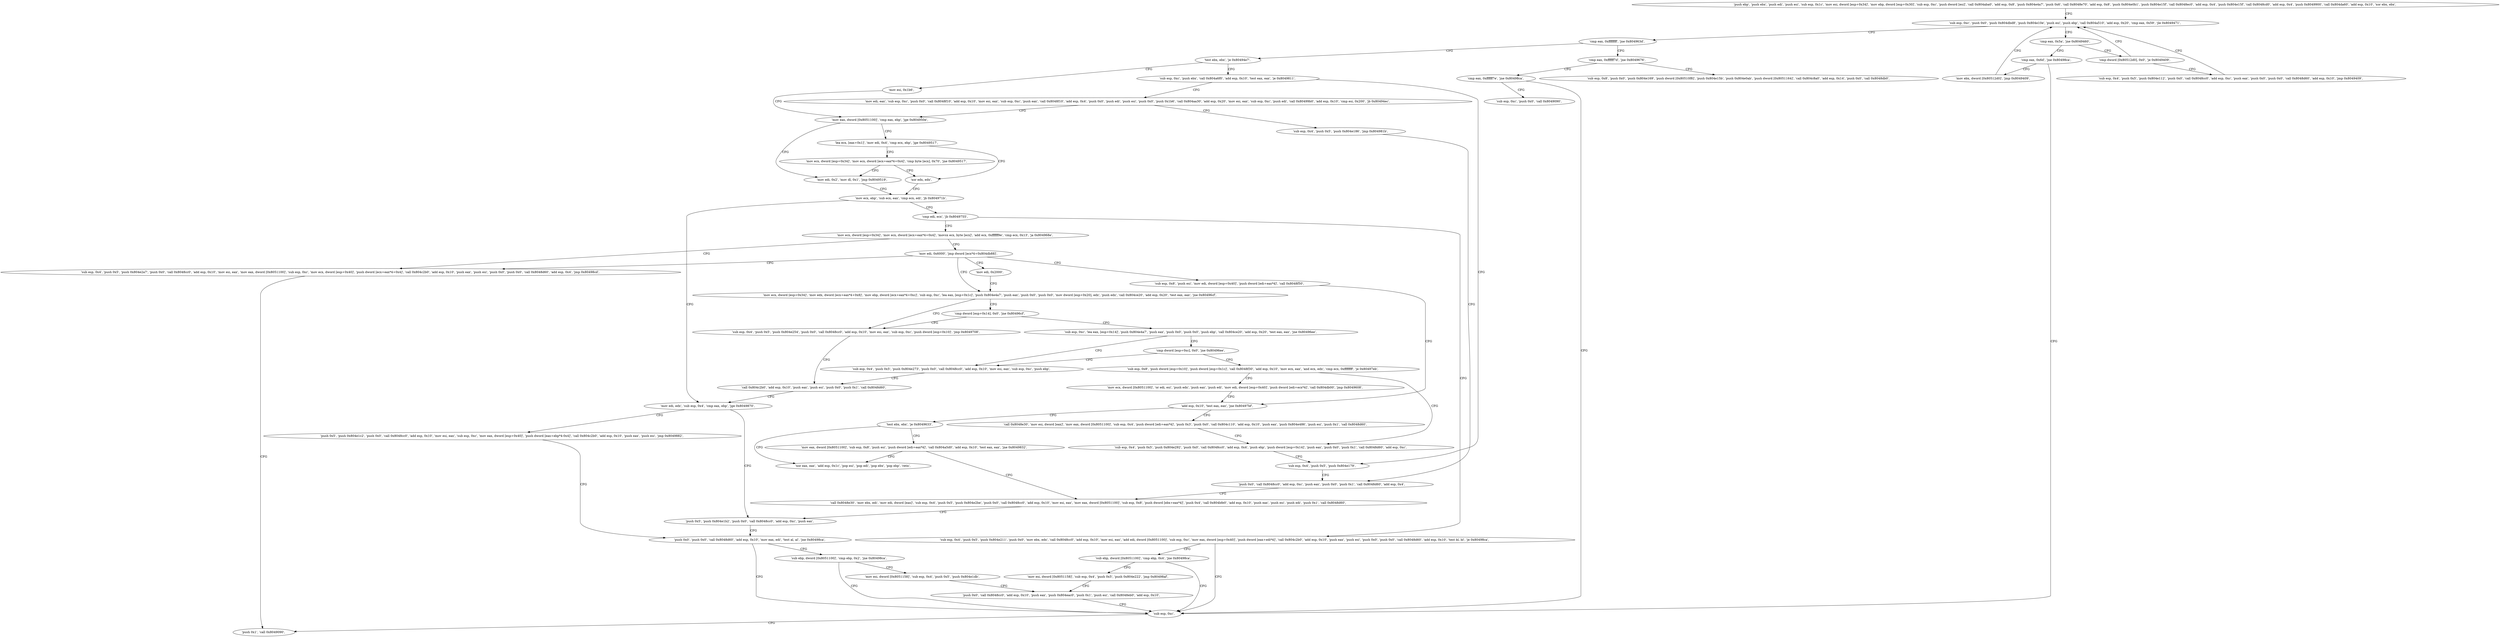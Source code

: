 digraph "func" {
"134517680" [label = "'push ebp', 'push ebx', 'push edi', 'push esi', 'sub esp, 0x1c', 'mov esi, dword [esp+0x34]', 'mov ebp, dword [esp+0x30]', 'sub esp, 0xc', 'push dword [esi]', 'call 0x804aba0', 'add esp, 0x8', 'push 0x804e4a7', 'push 0x6', 'call 0x8048e70', 'add esp, 0x8', 'push 0x804e0b1', 'push 0x804e15f', 'call 0x8048ec0', 'add esp, 0x4', 'push 0x804e15f', 'call 0x8048cd0', 'add esp, 0x4', 'push 0x8049900', 'call 0x804da60', 'add esp, 0x10', 'xor ebx, ebx', " ]
"134517769" [label = "'sub esp, 0xc', 'push 0x0', 'push 0x804dbd8', 'push 0x804e10e', 'push esi', 'push ebp', 'call 0x804a510', 'add esp, 0x20', 'cmp eax, 0x59', 'jle 0x8049471', " ]
"134517873" [label = "'cmp eax, 0xffffffff', 'jne 0x804963d', " ]
"134518333" [label = "'cmp eax, 0xffffff7d', 'jne 0x8049676', " ]
"134517882" [label = "'test ebx, ebx', 'je 0x80494e7', " ]
"134517799" [label = "'cmp eax, 0x5a', 'jne 0x8049460', " ]
"134517856" [label = "'cmp eax, 0x6d', 'jne 0x80498ca', " ]
"134517804" [label = "'cmp dword [0x80512d0], 0x0', 'je 0x8049409', " ]
"134518390" [label = "'cmp eax, 0xffffff7e', 'jne 0x80498ca', " ]
"134518340" [label = "'sub esp, 0x8', 'push 0x0', 'push 0x804e169', 'push dword [0x80510f8]', 'push 0x804e15b', 'push 0x804e0ab', 'push dword [0x8051164]', 'call 0x804c8a0', 'add esp, 0x14', 'push 0x0', 'call 0x8048db0', " ]
"134517991" [label = "'mov esi, 0x1b6', " ]
"134517886" [label = "'sub esp, 0xc', 'push ebx', 'call 0x804a6f0', 'add esp, 0x10', 'test eax, eax', 'je 0x8049811', " ]
"134518986" [label = "'sub esp, 0xc', " ]
"134517865" [label = "'mov ebx, dword [0x80512d0]', 'jmp 0x8049409', " ]
"134517813" [label = "'sub esp, 0x4', 'push 0x5', 'push 0x804e112', 'push 0x0', 'call 0x8048cc0', 'add esp, 0xc', 'push eax', 'push 0x0', 'push 0x0', 'call 0x8048d60', 'add esp, 0x10', 'jmp 0x8049409', " ]
"134518401" [label = "'sub esp, 0xc', 'push 0x0', 'call 0x8049090', " ]
"134517996" [label = "'mov eax, dword [0x8051100]', 'cmp eax, ebp', 'jge 0x804950e', " ]
"134518801" [label = "'sub esp, 0x4', 'push 0x5', 'push 0x804e179', " ]
"134517906" [label = "'mov edi, eax', 'sub esp, 0xc', 'push 0x0', 'call 0x8048f10', 'add esp, 0x10', 'mov esi, eax', 'sub esp, 0xc', 'push eax', 'call 0x8048f10', 'add esp, 0x4', 'push 0x0', 'push edi', 'push esi', 'push 0x0', 'push 0x1b6', 'call 0x804aa30', 'add esp, 0x20', 'mov esi, eax', 'sub esp, 0xc', 'push edi', 'call 0x80499b0', 'add esp, 0x10', 'cmp esi, 0x200', 'jb 0x80494ec', " ]
"134518989" [label = "'push 0x1', 'call 0x8049090', " ]
"134518030" [label = "'mov edi, 0x2', 'mov dl, 0x1', 'jmp 0x8049519', " ]
"134518041" [label = "'mov ecx, ebp', 'sub ecx, eax', 'cmp ecx, edi', 'jb 0x804971b', " ]
"134518005" [label = "'lea ecx, [eax+0x1]', 'mov edi, 0x4', 'cmp ecx, ebp', 'jge 0x8049517', " ]
"134518039" [label = "'xor edx, edx', " ]
"134518017" [label = "'mov ecx, dword [esp+0x34]', 'mov ecx, dword [ecx+eax*4+0x4]', 'cmp byte [ecx], 0x70', 'jne 0x8049517', " ]
"134518811" [label = "'push 0x0', 'call 0x8048cc0', 'add esp, 0xc', 'push eax', 'push 0x0', 'push 0x1', 'call 0x8048d60', 'add esp, 0x4', " ]
"134517976" [label = "'sub esp, 0x4', 'push 0x5', 'push 0x804e186', 'jmp 0x804981b', " ]
"134518555" [label = "'mov edi, edx', 'sub esp, 0x4', 'cmp eax, ebp', 'jge 0x8049870', " ]
"134518053" [label = "'cmp edi, ecx', 'jb 0x8049755', " ]
"134518932" [label = "'sub ebp, dword [0x8051100]', 'cmp ebp, 0x2', 'jne 0x80498ca', " ]
"134518943" [label = "'mov esi, dword [0x8051158]', 'sub esp, 0x4', 'push 0x5', 'push 0x804e1db', " ]
"134518896" [label = "'push 0x5', 'push 0x804e1b2', 'push 0x0', 'call 0x8048cc0', 'add esp, 0xc', 'push eax', " ]
"134518568" [label = "'push 0x5', 'push 0x804e1c2', 'push 0x0', 'call 0x8048cc0', 'add esp, 0x10', 'mov esi, eax', 'sub esp, 0xc', 'mov eax, dword [esp+0x40]', 'push dword [eax+ebp*4-0x4]', 'call 0x804c2b0', 'add esp, 0x10', 'push eax', 'push esi', 'jmp 0x8049882', " ]
"134518613" [label = "'sub esp, 0x4', 'push 0x5', 'push 0x804e211', 'push 0x0', 'mov ebx, edx', 'call 0x8048cc0', 'add esp, 0x10', 'mov esi, eax', 'add edi, dword [0x8051100]', 'sub esp, 0xc', 'mov eax, dword [esp+0x40]', 'push dword [eax+edi*4]', 'call 0x804c2b0', 'add esp, 0x10', 'push eax', 'push esi', 'push 0x0', 'push 0x0', 'call 0x8048d60', 'add esp, 0x10', 'test bl, bl', 'je 0x80498ca', " ]
"134518061" [label = "'mov ecx, dword [esp+0x34]', 'mov ecx, dword [ecx+eax*4+0x4]', 'movsx ecx, byte [ecx]', 'add ecx, 0xffffff9e', 'cmp ecx, 0x13', 'ja 0x804968e', " ]
"134518959" [label = "'push 0x0', 'call 0x8048cc0', 'add esp, 0x10', 'push eax', 'push 0x804eac0', 'push 0x1', 'push esi', 'call 0x8048eb0', 'add esp, 0x10', " ]
"134518834" [label = "'call 0x8048e30', 'mov ebx, edi', 'mov edi, dword [eax]', 'sub esp, 0x4', 'push 0x5', 'push 0x804e2be', 'push 0x0', 'call 0x8048cc0', 'add esp, 0x10', 'mov esi, eax', 'mov eax, dword [0x8051100]', 'sub esp, 0x8', 'push dword [ebx+eax*4]', 'push 0x4', 'call 0x804bfe0', 'add esp, 0x10', 'push eax', 'push esi', 'push edi', 'push 0x1', 'call 0x8048d60', " ]
"134518914" [label = "'push 0x0', 'push 0x0', 'call 0x8048d60', 'add esp, 0x10', 'mov eax, edi', 'test al, al', 'jne 0x80498ca', " ]
"134518683" [label = "'sub ebp, dword [0x8051100]', 'cmp ebp, 0x4', 'jne 0x80498ca', " ]
"134518414" [label = "'sub esp, 0x4', 'push 0x5', 'push 0x804e2a7', 'push 0x0', 'call 0x8048cc0', 'add esp, 0x10', 'mov esi, eax', 'mov eax, dword [0x8051100]', 'sub esp, 0xc', 'mov ecx, dword [esp+0x40]', 'push dword [ecx+eax*4+0x4]', 'call 0x804c2b0', 'add esp, 0x10', 'push eax', 'push esi', 'push 0x0', 'push 0x0', 'call 0x8048d60', 'add esp, 0x4', 'jmp 0x80498cd', " ]
"134518084" [label = "'mov edi, 0x6000', 'jmp dword [ecx*4+0x804db88]', " ]
"134518698" [label = "'mov esi, dword [0x8051158]', 'sub esp, 0x4', 'push 0x5', 'push 0x804e222', 'jmp 0x80498af', " ]
"134518096" [label = "'mov edi, 0x2000', " ]
"134518101" [label = "'mov ecx, dword [esp+0x34]', 'mov edx, dword [ecx+eax*4+0x8]', 'mov ebp, dword [ecx+eax*4+0xc]', 'sub esp, 0xc', 'lea eax, [esp+0x1c]', 'push 0x804e4a7', 'push eax', 'push 0x0', 'push 0x0', 'mov dword [esp+0x20], edx', 'push edx', 'call 0x804ce20', 'add esp, 0x20', 'test eax, eax', 'jne 0x80496cf', " ]
"134518264" [label = "'sub esp, 0x8', 'push esi', 'mov edi, dword [esp+0x40]', 'push dword [edi+eax*4]', 'call 0x8048f50', " ]
"134518479" [label = "'sub esp, 0x4', 'push 0x5', 'push 0x804e254', 'push 0x0', 'call 0x8048cc0', 'add esp, 0x10', 'mov esi, eax', 'sub esp, 0xc', 'push dword [esp+0x10]', 'jmp 0x8049708', " ]
"134518151" [label = "'cmp dword [esp+0x14], 0x0', 'jne 0x80496cf', " ]
"134518280" [label = "'add esp, 0x10', 'test eax, eax', 'jne 0x80497bf', " ]
"134518536" [label = "'call 0x804c2b0', 'add esp, 0x10', 'push eax', 'push esi', 'push 0x0', 'push 0x1', 'call 0x8048d60', " ]
"134518162" [label = "'sub esp, 0xc', 'lea eax, [esp+0x14]', 'push 0x804e4a7', 'push eax', 'push 0x0', 'push 0x0', 'push ebp', 'call 0x804ce20', 'add esp, 0x20', 'test eax, eax', 'jne 0x80496ee', " ]
"134518719" [label = "'call 0x8048e30', 'mov esi, dword [eax]', 'mov eax, dword [0x8051100]', 'sub esp, 0x4', 'push dword [edi+eax*4]', 'push 0x3', 'push 0x0', 'call 0x804c110', 'add esp, 0x10', 'push eax', 'push 0x804e486', 'push esi', 'push 0x1', 'call 0x8048d60', " ]
"134518763" [label = "'sub esp, 0x4', 'push 0x5', 'push 0x804e292', 'push 0x0', 'call 0x8048cc0', 'add esp, 0x4', 'push ebp', 'push dword [esp+0x14]', 'push eax', 'push 0x0', 'push 0x1', 'call 0x8048d60', 'add esp, 0xc', " ]
"134518291" [label = "'test ebx, ebx', 'je 0x8049633', " ]
"134518323" [label = "'xor eax, eax', 'add esp, 0x1c', 'pop esi', 'pop edi', 'pop ebx', 'pop ebp', 'retn', " ]
"134518295" [label = "'mov eax, dword [0x8051100]', 'sub esp, 0x8', 'push esi', 'push dword [edi+eax*4]', 'call 0x804a5d0', 'add esp, 0x10', 'test eax, eax', 'jne 0x8049832', " ]
"134518510" [label = "'sub esp, 0x4', 'push 0x5', 'push 0x804e273', 'push 0x0', 'call 0x8048cc0', 'add esp, 0x10', 'mov esi, eax', 'sub esp, 0xc', 'push ebp', " ]
"134518196" [label = "'cmp dword [esp+0xc], 0x0', 'jne 0x80496ee', " ]
"134518207" [label = "'sub esp, 0x8', 'push dword [esp+0x10]', 'push dword [esp+0x1c]', 'call 0x8048f30', 'add esp, 0x10', 'mov ecx, eax', 'and ecx, edx', 'cmp ecx, 0xffffffff', 'je 0x80497eb', " ]
"134518239" [label = "'mov ecx, dword [0x8051100]', 'or edi, esi', 'push edx', 'push eax', 'push edi', 'mov edi, dword [esp+0x40]', 'push dword [edi+ecx*4]', 'call 0x804db00', 'jmp 0x8049608', " ]
"134517680" -> "134517769" [ label = "CFG" ]
"134517769" -> "134517873" [ label = "CFG" ]
"134517769" -> "134517799" [ label = "CFG" ]
"134517873" -> "134518333" [ label = "CFG" ]
"134517873" -> "134517882" [ label = "CFG" ]
"134518333" -> "134518390" [ label = "CFG" ]
"134518333" -> "134518340" [ label = "CFG" ]
"134517882" -> "134517991" [ label = "CFG" ]
"134517882" -> "134517886" [ label = "CFG" ]
"134517799" -> "134517856" [ label = "CFG" ]
"134517799" -> "134517804" [ label = "CFG" ]
"134517856" -> "134518986" [ label = "CFG" ]
"134517856" -> "134517865" [ label = "CFG" ]
"134517804" -> "134517769" [ label = "CFG" ]
"134517804" -> "134517813" [ label = "CFG" ]
"134518390" -> "134518986" [ label = "CFG" ]
"134518390" -> "134518401" [ label = "CFG" ]
"134517991" -> "134517996" [ label = "CFG" ]
"134517886" -> "134518801" [ label = "CFG" ]
"134517886" -> "134517906" [ label = "CFG" ]
"134518986" -> "134518989" [ label = "CFG" ]
"134517865" -> "134517769" [ label = "CFG" ]
"134517813" -> "134517769" [ label = "CFG" ]
"134517996" -> "134518030" [ label = "CFG" ]
"134517996" -> "134518005" [ label = "CFG" ]
"134518801" -> "134518811" [ label = "CFG" ]
"134517906" -> "134517996" [ label = "CFG" ]
"134517906" -> "134517976" [ label = "CFG" ]
"134518030" -> "134518041" [ label = "CFG" ]
"134518041" -> "134518555" [ label = "CFG" ]
"134518041" -> "134518053" [ label = "CFG" ]
"134518005" -> "134518039" [ label = "CFG" ]
"134518005" -> "134518017" [ label = "CFG" ]
"134518039" -> "134518041" [ label = "CFG" ]
"134518017" -> "134518039" [ label = "CFG" ]
"134518017" -> "134518030" [ label = "CFG" ]
"134518811" -> "134518834" [ label = "CFG" ]
"134517976" -> "134518811" [ label = "CFG" ]
"134518555" -> "134518896" [ label = "CFG" ]
"134518555" -> "134518568" [ label = "CFG" ]
"134518053" -> "134518613" [ label = "CFG" ]
"134518053" -> "134518061" [ label = "CFG" ]
"134518932" -> "134518986" [ label = "CFG" ]
"134518932" -> "134518943" [ label = "CFG" ]
"134518943" -> "134518959" [ label = "CFG" ]
"134518896" -> "134518914" [ label = "CFG" ]
"134518568" -> "134518914" [ label = "CFG" ]
"134518613" -> "134518986" [ label = "CFG" ]
"134518613" -> "134518683" [ label = "CFG" ]
"134518061" -> "134518414" [ label = "CFG" ]
"134518061" -> "134518084" [ label = "CFG" ]
"134518959" -> "134518986" [ label = "CFG" ]
"134518834" -> "134518896" [ label = "CFG" ]
"134518914" -> "134518986" [ label = "CFG" ]
"134518914" -> "134518932" [ label = "CFG" ]
"134518683" -> "134518986" [ label = "CFG" ]
"134518683" -> "134518698" [ label = "CFG" ]
"134518414" -> "134518989" [ label = "CFG" ]
"134518084" -> "134518096" [ label = "CFG" ]
"134518084" -> "134518101" [ label = "CFG" ]
"134518084" -> "134518264" [ label = "CFG" ]
"134518084" -> "134518414" [ label = "CFG" ]
"134518698" -> "134518959" [ label = "CFG" ]
"134518096" -> "134518101" [ label = "CFG" ]
"134518101" -> "134518479" [ label = "CFG" ]
"134518101" -> "134518151" [ label = "CFG" ]
"134518264" -> "134518280" [ label = "CFG" ]
"134518479" -> "134518536" [ label = "CFG" ]
"134518151" -> "134518479" [ label = "CFG" ]
"134518151" -> "134518162" [ label = "CFG" ]
"134518280" -> "134518719" [ label = "CFG" ]
"134518280" -> "134518291" [ label = "CFG" ]
"134518536" -> "134518555" [ label = "CFG" ]
"134518162" -> "134518510" [ label = "CFG" ]
"134518162" -> "134518196" [ label = "CFG" ]
"134518719" -> "134518763" [ label = "CFG" ]
"134518763" -> "134518801" [ label = "CFG" ]
"134518291" -> "134518323" [ label = "CFG" ]
"134518291" -> "134518295" [ label = "CFG" ]
"134518295" -> "134518834" [ label = "CFG" ]
"134518295" -> "134518323" [ label = "CFG" ]
"134518510" -> "134518536" [ label = "CFG" ]
"134518196" -> "134518510" [ label = "CFG" ]
"134518196" -> "134518207" [ label = "CFG" ]
"134518207" -> "134518763" [ label = "CFG" ]
"134518207" -> "134518239" [ label = "CFG" ]
"134518239" -> "134518280" [ label = "CFG" ]
}
